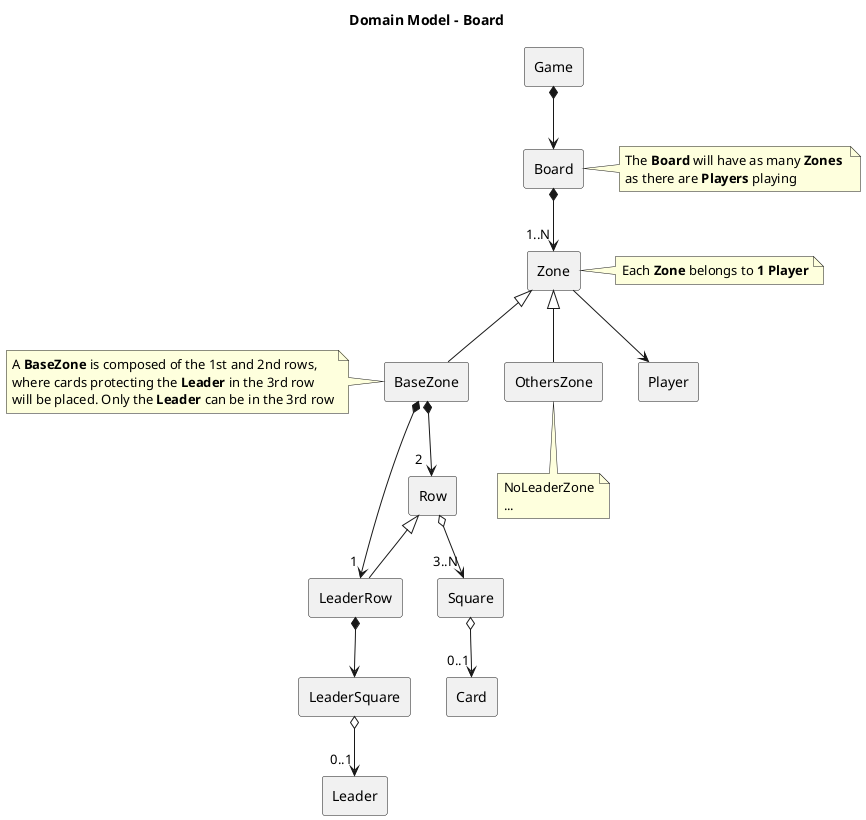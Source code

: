 @startuml
title "Domain Model - Board"

rectangle Game
rectangle Board
rectangle Zone
rectangle BaseZone
rectangle OthersZone
rectangle Player
rectangle Row
rectangle LeaderRow
rectangle LeaderSquare
rectangle Square
rectangle Card
rectangle Leader

Game *--> Board
Board *--> "1..N" Zone

Zone --> Player
Zone <|-- BaseZone
Zone <|-- OthersZone

BaseZone *--> "1 " LeaderRow
BaseZone *--> "2  " Row

Row o--> "3..N" Square
Row <|-- LeaderRow

LeaderRow *--> LeaderSquare

Square o--> "0..1" Card
LeaderSquare o--> "0..1" Leader

note right of Board
	The **Board** will have as many **Zones** 
	as there are **Players** playing
end note

note right of Zone
	Each **Zone** belongs to **1 Player**
end note

note left of BaseZone
	A **BaseZone** is composed of the 1st and 2nd rows,
	where cards protecting the **Leader** in the 3rd row
	will be placed. Only the **Leader** can be in the 3rd row
end note 

note bottom of OthersZone
 NoLeaderZone
 ...
end note

@enduml